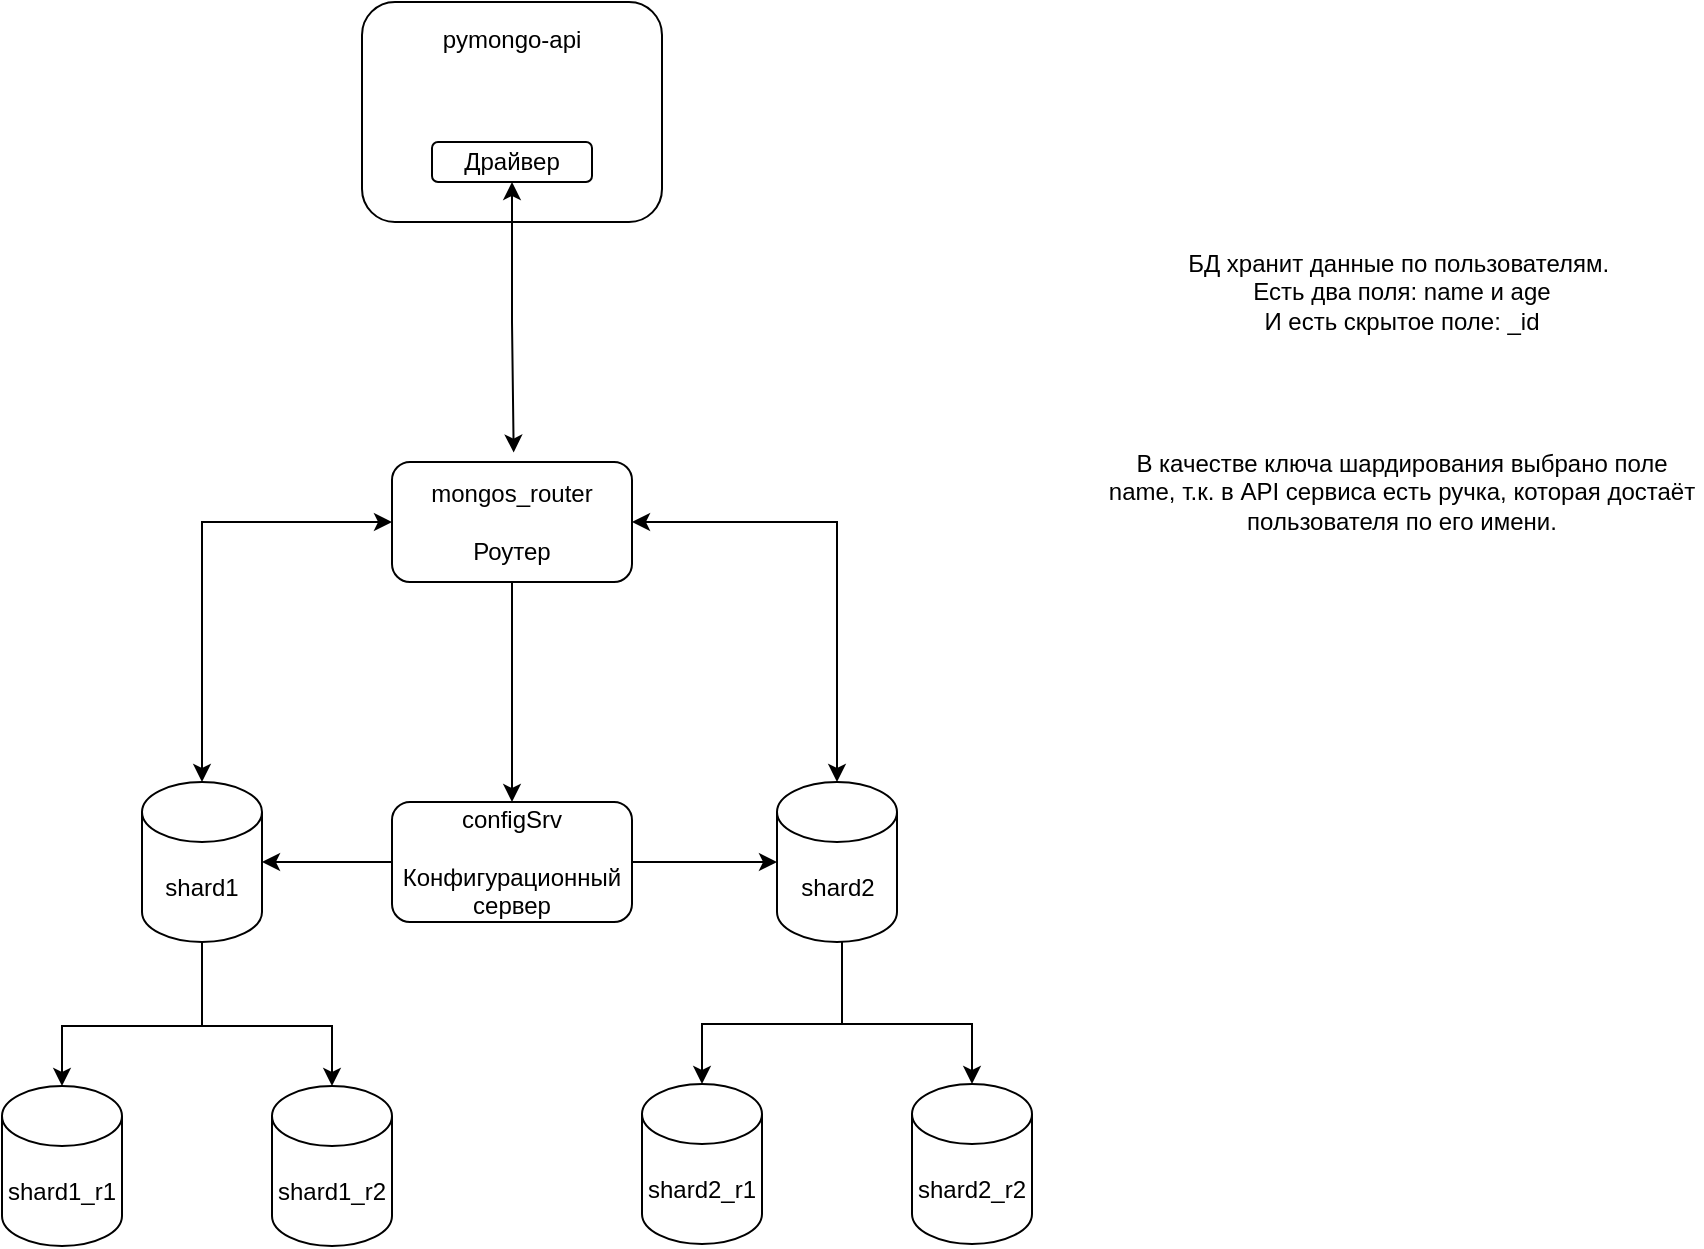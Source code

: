 <mxfile version="24.6.4" type="device">
  <diagram name="Page-1" id="-H_mtQnk-PTXWXPvYvuk">
    <mxGraphModel dx="1242" dy="790" grid="1" gridSize="10" guides="1" tooltips="1" connect="1" arrows="1" fold="1" page="1" pageScale="1" pageWidth="1169" pageHeight="827" math="0" shadow="0">
      <root>
        <mxCell id="0" />
        <mxCell id="1" parent="0" />
        <mxCell id="zA23MoTUsTF4_91t8viU-2" value="shard1" style="shape=cylinder3;whiteSpace=wrap;html=1;boundedLbl=1;backgroundOutline=1;size=15;" parent="1" vertex="1">
          <mxGeometry x="170" y="530" width="60" height="80" as="geometry" />
        </mxCell>
        <mxCell id="D9CXgukpsAMVDsTzwWb0-2" value="configSrv&lt;div&gt;&lt;br&gt;&lt;div&gt;Конфигурационный&lt;/div&gt;&lt;div&gt;сервер&lt;/div&gt;&lt;/div&gt;" style="rounded=1;whiteSpace=wrap;html=1;" parent="1" vertex="1">
          <mxGeometry x="295" y="540" width="120" height="60" as="geometry" />
        </mxCell>
        <mxCell id="D9CXgukpsAMVDsTzwWb0-9" style="edgeStyle=orthogonalEdgeStyle;rounded=0;orthogonalLoop=1;jettySize=auto;html=1;entryX=0.5;entryY=0;entryDx=0;entryDy=0;exitX=0.5;exitY=1;exitDx=0;exitDy=0;startArrow=none;startFill=0;" parent="1" source="D9CXgukpsAMVDsTzwWb0-3" target="D9CXgukpsAMVDsTzwWb0-2" edge="1">
          <mxGeometry relative="1" as="geometry" />
        </mxCell>
        <mxCell id="D9CXgukpsAMVDsTzwWb0-3" value="&lt;div&gt;mongos_router&lt;/div&gt;&lt;div&gt;&lt;br&gt;&lt;/div&gt;Роутер" style="rounded=1;whiteSpace=wrap;html=1;" parent="1" vertex="1">
          <mxGeometry x="295" y="370" width="120" height="60" as="geometry" />
        </mxCell>
        <mxCell id="D9CXgukpsAMVDsTzwWb0-4" value="shard2" style="shape=cylinder3;whiteSpace=wrap;html=1;boundedLbl=1;backgroundOutline=1;size=15;" parent="1" vertex="1">
          <mxGeometry x="487.5" y="530" width="60" height="80" as="geometry" />
        </mxCell>
        <mxCell id="D9CXgukpsAMVDsTzwWb0-5" style="edgeStyle=orthogonalEdgeStyle;rounded=0;orthogonalLoop=1;jettySize=auto;html=1;entryX=0.5;entryY=0;entryDx=0;entryDy=0;entryPerimeter=0;startArrow=classic;startFill=1;" parent="1" source="D9CXgukpsAMVDsTzwWb0-3" target="zA23MoTUsTF4_91t8viU-2" edge="1">
          <mxGeometry relative="1" as="geometry" />
        </mxCell>
        <mxCell id="D9CXgukpsAMVDsTzwWb0-6" style="edgeStyle=orthogonalEdgeStyle;rounded=0;orthogonalLoop=1;jettySize=auto;html=1;entryX=0.5;entryY=0;entryDx=0;entryDy=0;entryPerimeter=0;startArrow=classic;startFill=1;" parent="1" source="D9CXgukpsAMVDsTzwWb0-3" target="D9CXgukpsAMVDsTzwWb0-4" edge="1">
          <mxGeometry relative="1" as="geometry" />
        </mxCell>
        <mxCell id="D9CXgukpsAMVDsTzwWb0-7" value="" style="group" parent="1" vertex="1" connectable="0">
          <mxGeometry x="280" y="140" width="150" height="110" as="geometry" />
        </mxCell>
        <mxCell id="zA23MoTUsTF4_91t8viU-3" value="pymongo-api&lt;div&gt;&lt;br&gt;&lt;/div&gt;&lt;div&gt;&lt;br&gt;&lt;/div&gt;&lt;div&gt;&lt;br&gt;&lt;/div&gt;&lt;div&gt;&lt;br&gt;&lt;/div&gt;&lt;div&gt;&lt;br&gt;&lt;/div&gt;" style="rounded=1;whiteSpace=wrap;html=1;" parent="D9CXgukpsAMVDsTzwWb0-7" vertex="1">
          <mxGeometry width="150" height="110" as="geometry" />
        </mxCell>
        <mxCell id="D9CXgukpsAMVDsTzwWb0-1" value="Драйвер" style="rounded=1;whiteSpace=wrap;html=1;" parent="D9CXgukpsAMVDsTzwWb0-7" vertex="1">
          <mxGeometry x="35" y="70" width="80" height="20" as="geometry" />
        </mxCell>
        <mxCell id="D9CXgukpsAMVDsTzwWb0-8" style="edgeStyle=orthogonalEdgeStyle;rounded=0;orthogonalLoop=1;jettySize=auto;html=1;entryX=0.507;entryY=-0.079;entryDx=0;entryDy=0;entryPerimeter=0;startArrow=classic;startFill=1;" parent="1" source="D9CXgukpsAMVDsTzwWb0-1" target="D9CXgukpsAMVDsTzwWb0-3" edge="1">
          <mxGeometry relative="1" as="geometry" />
        </mxCell>
        <mxCell id="D9CXgukpsAMVDsTzwWb0-12" value="В качестве ключа шардирования выбрано поле name, т.к. в API сервиса есть ручка, которая достаёт пользователя по его имени." style="text;html=1;align=center;verticalAlign=middle;whiteSpace=wrap;rounded=0;" parent="1" vertex="1">
          <mxGeometry x="650" y="340" width="300" height="90" as="geometry" />
        </mxCell>
        <mxCell id="D9CXgukpsAMVDsTzwWb0-13" value="БД хранит данные по пользователям.&amp;nbsp;&lt;div&gt;Есть два поля: name и age&lt;/div&gt;&lt;div&gt;И есть скрытое поле: _id&lt;/div&gt;" style="text;html=1;align=center;verticalAlign=middle;whiteSpace=wrap;rounded=0;" parent="1" vertex="1">
          <mxGeometry x="650" y="250" width="300" height="70" as="geometry" />
        </mxCell>
        <mxCell id="42_YZ537Ep9w2OHwn1Fl-1" value="shard1_r1" style="shape=cylinder3;whiteSpace=wrap;html=1;boundedLbl=1;backgroundOutline=1;size=15;" vertex="1" parent="1">
          <mxGeometry x="100" y="682" width="60" height="80" as="geometry" />
        </mxCell>
        <mxCell id="42_YZ537Ep9w2OHwn1Fl-2" value="shard1_r2" style="shape=cylinder3;whiteSpace=wrap;html=1;boundedLbl=1;backgroundOutline=1;size=15;" vertex="1" parent="1">
          <mxGeometry x="235" y="682" width="60" height="80" as="geometry" />
        </mxCell>
        <mxCell id="42_YZ537Ep9w2OHwn1Fl-3" style="edgeStyle=orthogonalEdgeStyle;rounded=0;orthogonalLoop=1;jettySize=auto;html=1;entryX=0.5;entryY=0;entryDx=0;entryDy=0;entryPerimeter=0;exitX=0.5;exitY=1;exitDx=0;exitDy=0;exitPerimeter=0;" edge="1" parent="1" source="zA23MoTUsTF4_91t8viU-2" target="42_YZ537Ep9w2OHwn1Fl-1">
          <mxGeometry relative="1" as="geometry">
            <Array as="points">
              <mxPoint x="200" y="652" />
              <mxPoint x="130" y="652" />
            </Array>
          </mxGeometry>
        </mxCell>
        <mxCell id="42_YZ537Ep9w2OHwn1Fl-4" style="edgeStyle=orthogonalEdgeStyle;rounded=0;orthogonalLoop=1;jettySize=auto;html=1;entryX=0.5;entryY=0;entryDx=0;entryDy=0;entryPerimeter=0;" edge="1" parent="1" target="42_YZ537Ep9w2OHwn1Fl-2">
          <mxGeometry relative="1" as="geometry">
            <mxPoint x="200" y="612" as="sourcePoint" />
            <Array as="points">
              <mxPoint x="200" y="652" />
              <mxPoint x="265" y="652" />
            </Array>
          </mxGeometry>
        </mxCell>
        <mxCell id="42_YZ537Ep9w2OHwn1Fl-5" value="shard2_r1" style="shape=cylinder3;whiteSpace=wrap;html=1;boundedLbl=1;backgroundOutline=1;size=15;" vertex="1" parent="1">
          <mxGeometry x="420" y="681" width="60" height="80" as="geometry" />
        </mxCell>
        <mxCell id="42_YZ537Ep9w2OHwn1Fl-6" value="shard2_r2" style="shape=cylinder3;whiteSpace=wrap;html=1;boundedLbl=1;backgroundOutline=1;size=15;" vertex="1" parent="1">
          <mxGeometry x="555" y="681" width="60" height="80" as="geometry" />
        </mxCell>
        <mxCell id="42_YZ537Ep9w2OHwn1Fl-7" style="edgeStyle=orthogonalEdgeStyle;rounded=0;orthogonalLoop=1;jettySize=auto;html=1;entryX=0.5;entryY=0;entryDx=0;entryDy=0;entryPerimeter=0;exitX=0.5;exitY=1;exitDx=0;exitDy=0;exitPerimeter=0;" edge="1" parent="1" target="42_YZ537Ep9w2OHwn1Fl-5">
          <mxGeometry relative="1" as="geometry">
            <mxPoint x="520" y="610" as="sourcePoint" />
            <Array as="points">
              <mxPoint x="520" y="651" />
              <mxPoint x="450" y="651" />
            </Array>
          </mxGeometry>
        </mxCell>
        <mxCell id="42_YZ537Ep9w2OHwn1Fl-8" style="edgeStyle=orthogonalEdgeStyle;rounded=0;orthogonalLoop=1;jettySize=auto;html=1;entryX=0.5;entryY=0;entryDx=0;entryDy=0;entryPerimeter=0;" edge="1" parent="1" target="42_YZ537Ep9w2OHwn1Fl-6">
          <mxGeometry relative="1" as="geometry">
            <mxPoint x="520" y="611" as="sourcePoint" />
            <Array as="points">
              <mxPoint x="520" y="651" />
              <mxPoint x="585" y="651" />
            </Array>
          </mxGeometry>
        </mxCell>
        <mxCell id="42_YZ537Ep9w2OHwn1Fl-9" style="edgeStyle=orthogonalEdgeStyle;rounded=0;orthogonalLoop=1;jettySize=auto;html=1;entryX=0;entryY=0.5;entryDx=0;entryDy=0;entryPerimeter=0;" edge="1" parent="1" source="D9CXgukpsAMVDsTzwWb0-2" target="D9CXgukpsAMVDsTzwWb0-4">
          <mxGeometry relative="1" as="geometry" />
        </mxCell>
        <mxCell id="42_YZ537Ep9w2OHwn1Fl-12" style="edgeStyle=orthogonalEdgeStyle;rounded=0;orthogonalLoop=1;jettySize=auto;html=1;entryX=1;entryY=0.5;entryDx=0;entryDy=0;entryPerimeter=0;" edge="1" parent="1" source="D9CXgukpsAMVDsTzwWb0-2" target="zA23MoTUsTF4_91t8viU-2">
          <mxGeometry relative="1" as="geometry" />
        </mxCell>
      </root>
    </mxGraphModel>
  </diagram>
</mxfile>

